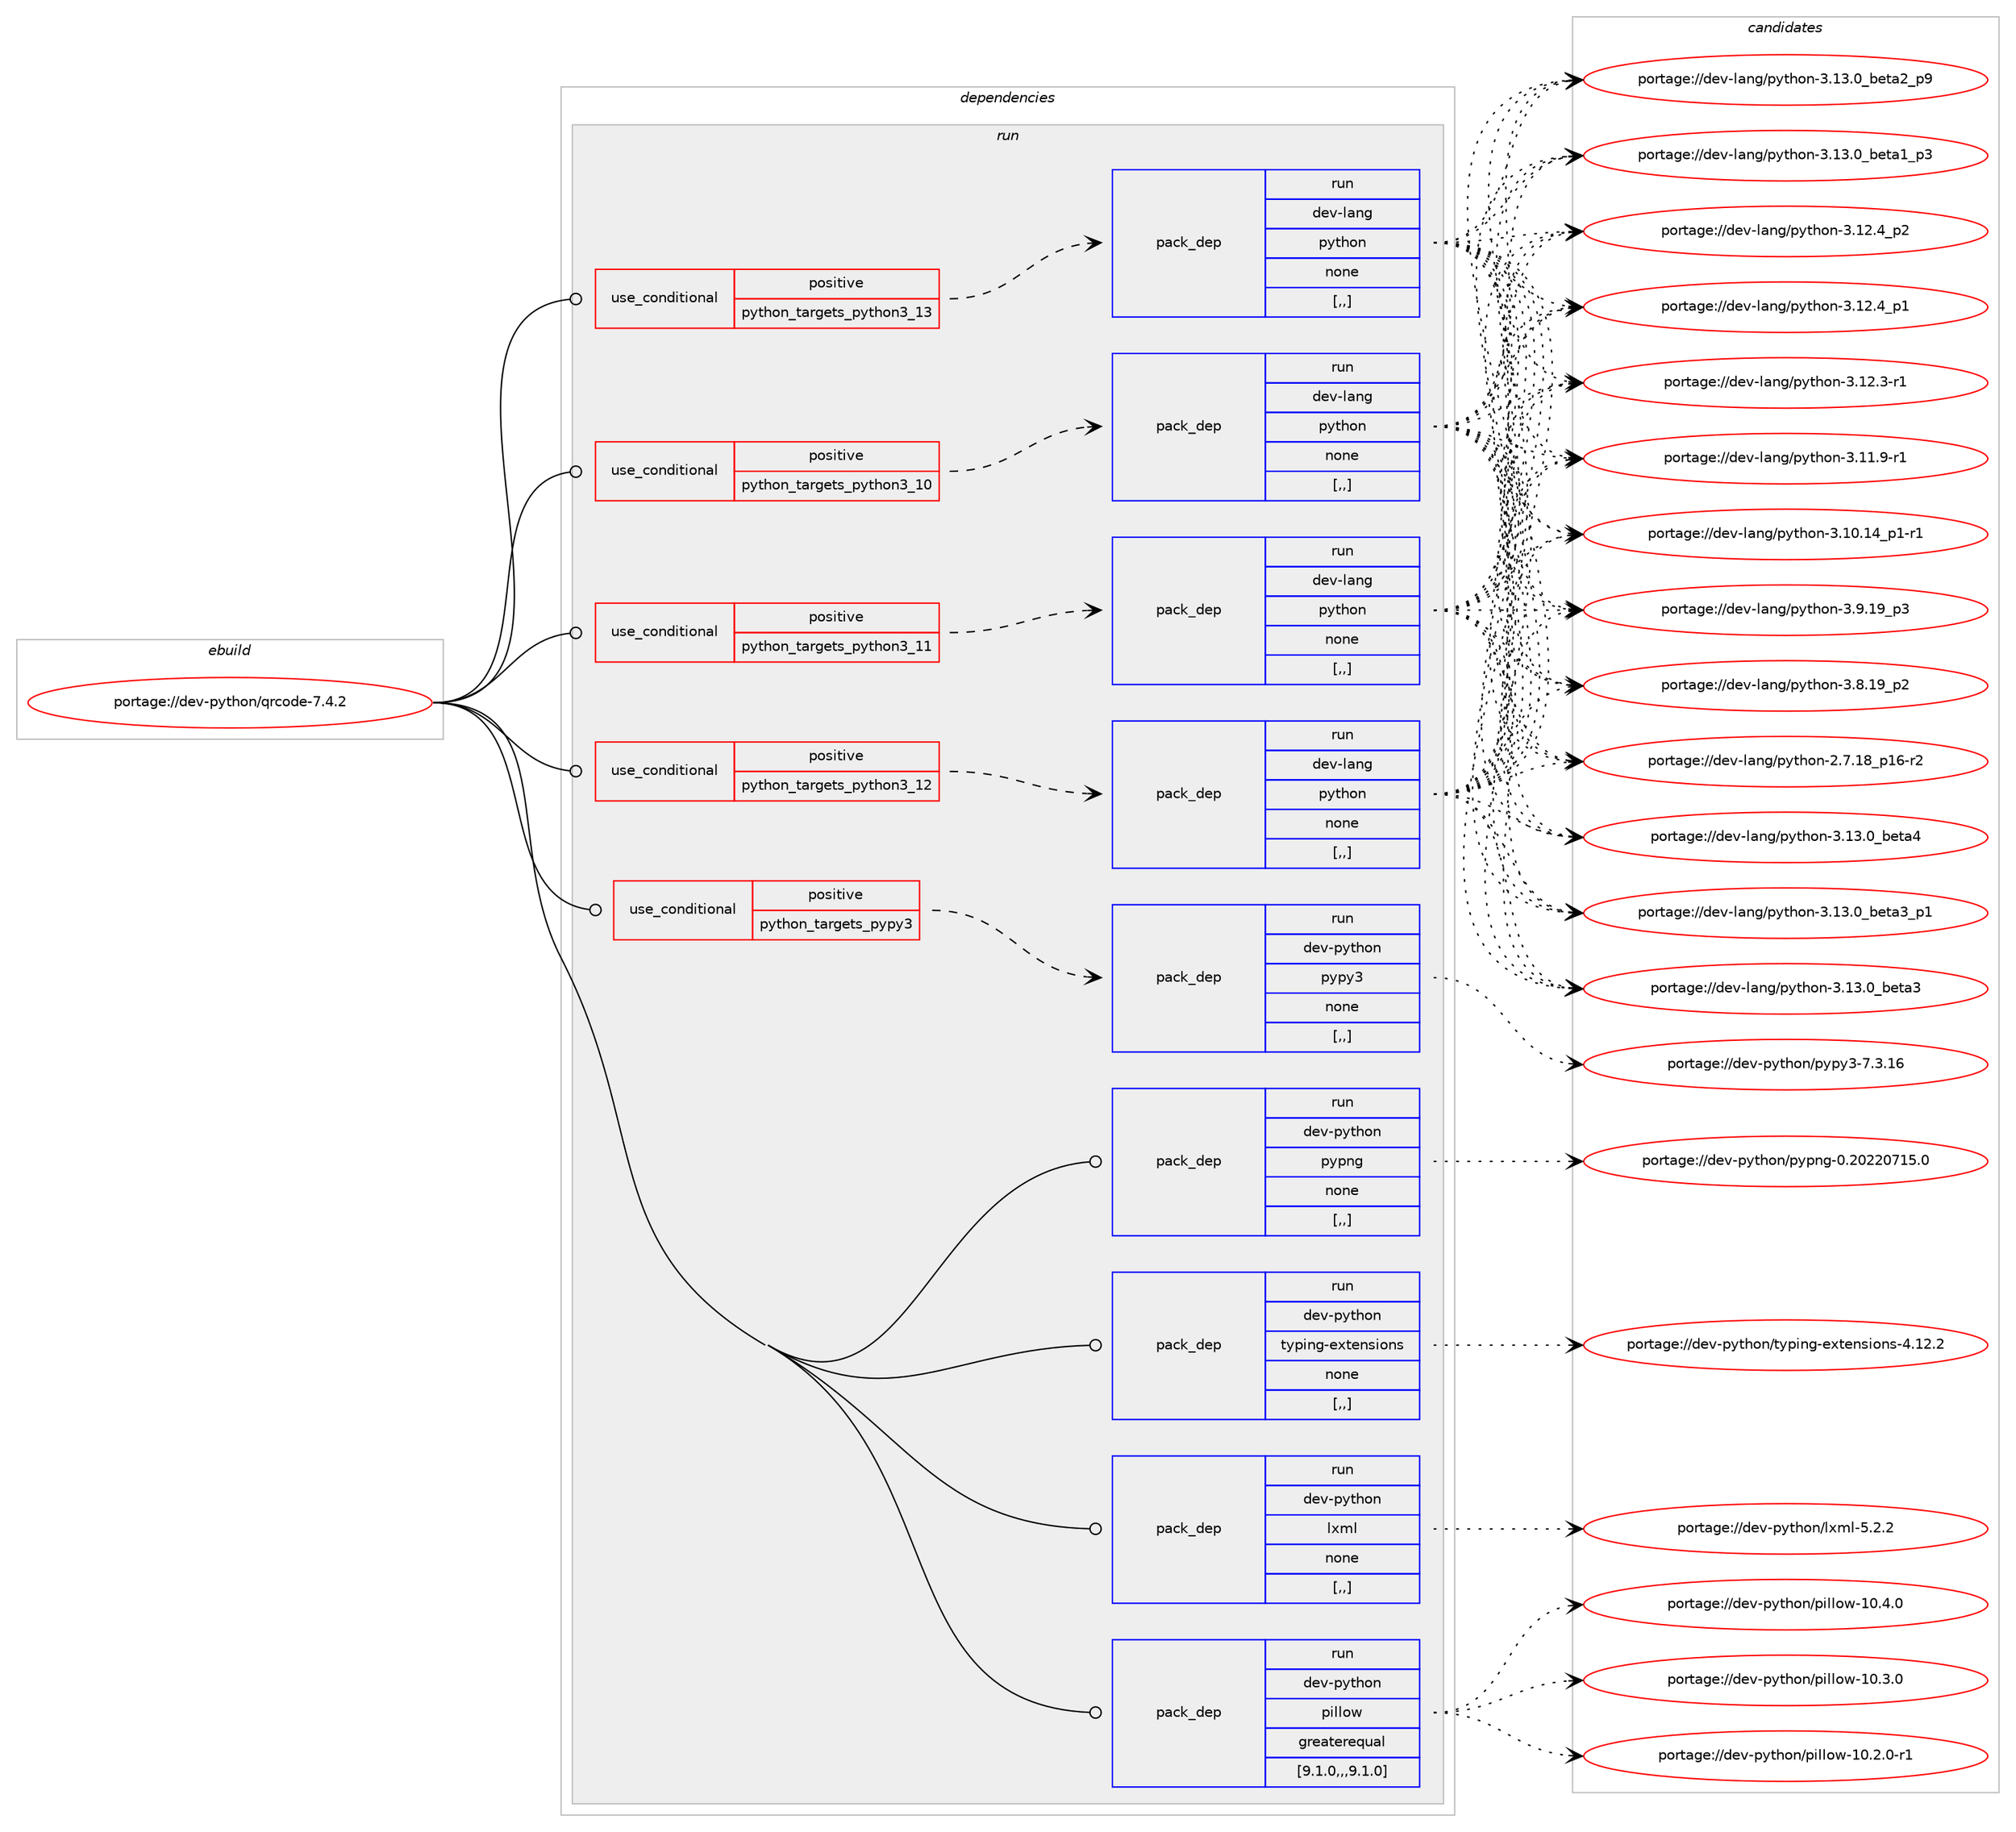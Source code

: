digraph prolog {

# *************
# Graph options
# *************

newrank=true;
concentrate=true;
compound=true;
graph [rankdir=LR,fontname=Helvetica,fontsize=10,ranksep=1.5];#, ranksep=2.5, nodesep=0.2];
edge  [arrowhead=vee];
node  [fontname=Helvetica,fontsize=10];

# **********
# The ebuild
# **********

subgraph cluster_leftcol {
color=gray;
label=<<i>ebuild</i>>;
id [label="portage://dev-python/qrcode-7.4.2", color=red, width=4, href="../dev-python/qrcode-7.4.2.svg"];
}

# ****************
# The dependencies
# ****************

subgraph cluster_midcol {
color=gray;
label=<<i>dependencies</i>>;
subgraph cluster_compile {
fillcolor="#eeeeee";
style=filled;
label=<<i>compile</i>>;
}
subgraph cluster_compileandrun {
fillcolor="#eeeeee";
style=filled;
label=<<i>compile and run</i>>;
}
subgraph cluster_run {
fillcolor="#eeeeee";
style=filled;
label=<<i>run</i>>;
subgraph cond38839 {
dependency161614 [label=<<TABLE BORDER="0" CELLBORDER="1" CELLSPACING="0" CELLPADDING="4"><TR><TD ROWSPAN="3" CELLPADDING="10">use_conditional</TD></TR><TR><TD>positive</TD></TR><TR><TD>python_targets_pypy3</TD></TR></TABLE>>, shape=none, color=red];
subgraph pack121502 {
dependency161615 [label=<<TABLE BORDER="0" CELLBORDER="1" CELLSPACING="0" CELLPADDING="4" WIDTH="220"><TR><TD ROWSPAN="6" CELLPADDING="30">pack_dep</TD></TR><TR><TD WIDTH="110">run</TD></TR><TR><TD>dev-python</TD></TR><TR><TD>pypy3</TD></TR><TR><TD>none</TD></TR><TR><TD>[,,]</TD></TR></TABLE>>, shape=none, color=blue];
}
dependency161614:e -> dependency161615:w [weight=20,style="dashed",arrowhead="vee"];
}
id:e -> dependency161614:w [weight=20,style="solid",arrowhead="odot"];
subgraph cond38840 {
dependency161616 [label=<<TABLE BORDER="0" CELLBORDER="1" CELLSPACING="0" CELLPADDING="4"><TR><TD ROWSPAN="3" CELLPADDING="10">use_conditional</TD></TR><TR><TD>positive</TD></TR><TR><TD>python_targets_python3_10</TD></TR></TABLE>>, shape=none, color=red];
subgraph pack121503 {
dependency161617 [label=<<TABLE BORDER="0" CELLBORDER="1" CELLSPACING="0" CELLPADDING="4" WIDTH="220"><TR><TD ROWSPAN="6" CELLPADDING="30">pack_dep</TD></TR><TR><TD WIDTH="110">run</TD></TR><TR><TD>dev-lang</TD></TR><TR><TD>python</TD></TR><TR><TD>none</TD></TR><TR><TD>[,,]</TD></TR></TABLE>>, shape=none, color=blue];
}
dependency161616:e -> dependency161617:w [weight=20,style="dashed",arrowhead="vee"];
}
id:e -> dependency161616:w [weight=20,style="solid",arrowhead="odot"];
subgraph cond38841 {
dependency161618 [label=<<TABLE BORDER="0" CELLBORDER="1" CELLSPACING="0" CELLPADDING="4"><TR><TD ROWSPAN="3" CELLPADDING="10">use_conditional</TD></TR><TR><TD>positive</TD></TR><TR><TD>python_targets_python3_11</TD></TR></TABLE>>, shape=none, color=red];
subgraph pack121504 {
dependency161619 [label=<<TABLE BORDER="0" CELLBORDER="1" CELLSPACING="0" CELLPADDING="4" WIDTH="220"><TR><TD ROWSPAN="6" CELLPADDING="30">pack_dep</TD></TR><TR><TD WIDTH="110">run</TD></TR><TR><TD>dev-lang</TD></TR><TR><TD>python</TD></TR><TR><TD>none</TD></TR><TR><TD>[,,]</TD></TR></TABLE>>, shape=none, color=blue];
}
dependency161618:e -> dependency161619:w [weight=20,style="dashed",arrowhead="vee"];
}
id:e -> dependency161618:w [weight=20,style="solid",arrowhead="odot"];
subgraph cond38842 {
dependency161620 [label=<<TABLE BORDER="0" CELLBORDER="1" CELLSPACING="0" CELLPADDING="4"><TR><TD ROWSPAN="3" CELLPADDING="10">use_conditional</TD></TR><TR><TD>positive</TD></TR><TR><TD>python_targets_python3_12</TD></TR></TABLE>>, shape=none, color=red];
subgraph pack121505 {
dependency161621 [label=<<TABLE BORDER="0" CELLBORDER="1" CELLSPACING="0" CELLPADDING="4" WIDTH="220"><TR><TD ROWSPAN="6" CELLPADDING="30">pack_dep</TD></TR><TR><TD WIDTH="110">run</TD></TR><TR><TD>dev-lang</TD></TR><TR><TD>python</TD></TR><TR><TD>none</TD></TR><TR><TD>[,,]</TD></TR></TABLE>>, shape=none, color=blue];
}
dependency161620:e -> dependency161621:w [weight=20,style="dashed",arrowhead="vee"];
}
id:e -> dependency161620:w [weight=20,style="solid",arrowhead="odot"];
subgraph cond38843 {
dependency161622 [label=<<TABLE BORDER="0" CELLBORDER="1" CELLSPACING="0" CELLPADDING="4"><TR><TD ROWSPAN="3" CELLPADDING="10">use_conditional</TD></TR><TR><TD>positive</TD></TR><TR><TD>python_targets_python3_13</TD></TR></TABLE>>, shape=none, color=red];
subgraph pack121506 {
dependency161623 [label=<<TABLE BORDER="0" CELLBORDER="1" CELLSPACING="0" CELLPADDING="4" WIDTH="220"><TR><TD ROWSPAN="6" CELLPADDING="30">pack_dep</TD></TR><TR><TD WIDTH="110">run</TD></TR><TR><TD>dev-lang</TD></TR><TR><TD>python</TD></TR><TR><TD>none</TD></TR><TR><TD>[,,]</TD></TR></TABLE>>, shape=none, color=blue];
}
dependency161622:e -> dependency161623:w [weight=20,style="dashed",arrowhead="vee"];
}
id:e -> dependency161622:w [weight=20,style="solid",arrowhead="odot"];
subgraph pack121507 {
dependency161624 [label=<<TABLE BORDER="0" CELLBORDER="1" CELLSPACING="0" CELLPADDING="4" WIDTH="220"><TR><TD ROWSPAN="6" CELLPADDING="30">pack_dep</TD></TR><TR><TD WIDTH="110">run</TD></TR><TR><TD>dev-python</TD></TR><TR><TD>lxml</TD></TR><TR><TD>none</TD></TR><TR><TD>[,,]</TD></TR></TABLE>>, shape=none, color=blue];
}
id:e -> dependency161624:w [weight=20,style="solid",arrowhead="odot"];
subgraph pack121508 {
dependency161625 [label=<<TABLE BORDER="0" CELLBORDER="1" CELLSPACING="0" CELLPADDING="4" WIDTH="220"><TR><TD ROWSPAN="6" CELLPADDING="30">pack_dep</TD></TR><TR><TD WIDTH="110">run</TD></TR><TR><TD>dev-python</TD></TR><TR><TD>pillow</TD></TR><TR><TD>greaterequal</TD></TR><TR><TD>[9.1.0,,,9.1.0]</TD></TR></TABLE>>, shape=none, color=blue];
}
id:e -> dependency161625:w [weight=20,style="solid",arrowhead="odot"];
subgraph pack121509 {
dependency161626 [label=<<TABLE BORDER="0" CELLBORDER="1" CELLSPACING="0" CELLPADDING="4" WIDTH="220"><TR><TD ROWSPAN="6" CELLPADDING="30">pack_dep</TD></TR><TR><TD WIDTH="110">run</TD></TR><TR><TD>dev-python</TD></TR><TR><TD>pypng</TD></TR><TR><TD>none</TD></TR><TR><TD>[,,]</TD></TR></TABLE>>, shape=none, color=blue];
}
id:e -> dependency161626:w [weight=20,style="solid",arrowhead="odot"];
subgraph pack121510 {
dependency161627 [label=<<TABLE BORDER="0" CELLBORDER="1" CELLSPACING="0" CELLPADDING="4" WIDTH="220"><TR><TD ROWSPAN="6" CELLPADDING="30">pack_dep</TD></TR><TR><TD WIDTH="110">run</TD></TR><TR><TD>dev-python</TD></TR><TR><TD>typing-extensions</TD></TR><TR><TD>none</TD></TR><TR><TD>[,,]</TD></TR></TABLE>>, shape=none, color=blue];
}
id:e -> dependency161627:w [weight=20,style="solid",arrowhead="odot"];
}
}

# **************
# The candidates
# **************

subgraph cluster_choices {
rank=same;
color=gray;
label=<<i>candidates</i>>;

subgraph choice121502 {
color=black;
nodesep=1;
choice10010111845112121116104111110471121211121215145554651464954 [label="portage://dev-python/pypy3-7.3.16", color=red, width=4,href="../dev-python/pypy3-7.3.16.svg"];
dependency161615:e -> choice10010111845112121116104111110471121211121215145554651464954:w [style=dotted,weight="100"];
}
subgraph choice121503 {
color=black;
nodesep=1;
choice1001011184510897110103471121211161041111104551464951464895981011169752 [label="portage://dev-lang/python-3.13.0_beta4", color=red, width=4,href="../dev-lang/python-3.13.0_beta4.svg"];
choice10010111845108971101034711212111610411111045514649514648959810111697519511249 [label="portage://dev-lang/python-3.13.0_beta3_p1", color=red, width=4,href="../dev-lang/python-3.13.0_beta3_p1.svg"];
choice1001011184510897110103471121211161041111104551464951464895981011169751 [label="portage://dev-lang/python-3.13.0_beta3", color=red, width=4,href="../dev-lang/python-3.13.0_beta3.svg"];
choice10010111845108971101034711212111610411111045514649514648959810111697509511257 [label="portage://dev-lang/python-3.13.0_beta2_p9", color=red, width=4,href="../dev-lang/python-3.13.0_beta2_p9.svg"];
choice10010111845108971101034711212111610411111045514649514648959810111697499511251 [label="portage://dev-lang/python-3.13.0_beta1_p3", color=red, width=4,href="../dev-lang/python-3.13.0_beta1_p3.svg"];
choice100101118451089711010347112121116104111110455146495046529511250 [label="portage://dev-lang/python-3.12.4_p2", color=red, width=4,href="../dev-lang/python-3.12.4_p2.svg"];
choice100101118451089711010347112121116104111110455146495046529511249 [label="portage://dev-lang/python-3.12.4_p1", color=red, width=4,href="../dev-lang/python-3.12.4_p1.svg"];
choice100101118451089711010347112121116104111110455146495046514511449 [label="portage://dev-lang/python-3.12.3-r1", color=red, width=4,href="../dev-lang/python-3.12.3-r1.svg"];
choice100101118451089711010347112121116104111110455146494946574511449 [label="portage://dev-lang/python-3.11.9-r1", color=red, width=4,href="../dev-lang/python-3.11.9-r1.svg"];
choice100101118451089711010347112121116104111110455146494846495295112494511449 [label="portage://dev-lang/python-3.10.14_p1-r1", color=red, width=4,href="../dev-lang/python-3.10.14_p1-r1.svg"];
choice100101118451089711010347112121116104111110455146574649579511251 [label="portage://dev-lang/python-3.9.19_p3", color=red, width=4,href="../dev-lang/python-3.9.19_p3.svg"];
choice100101118451089711010347112121116104111110455146564649579511250 [label="portage://dev-lang/python-3.8.19_p2", color=red, width=4,href="../dev-lang/python-3.8.19_p2.svg"];
choice100101118451089711010347112121116104111110455046554649569511249544511450 [label="portage://dev-lang/python-2.7.18_p16-r2", color=red, width=4,href="../dev-lang/python-2.7.18_p16-r2.svg"];
dependency161617:e -> choice1001011184510897110103471121211161041111104551464951464895981011169752:w [style=dotted,weight="100"];
dependency161617:e -> choice10010111845108971101034711212111610411111045514649514648959810111697519511249:w [style=dotted,weight="100"];
dependency161617:e -> choice1001011184510897110103471121211161041111104551464951464895981011169751:w [style=dotted,weight="100"];
dependency161617:e -> choice10010111845108971101034711212111610411111045514649514648959810111697509511257:w [style=dotted,weight="100"];
dependency161617:e -> choice10010111845108971101034711212111610411111045514649514648959810111697499511251:w [style=dotted,weight="100"];
dependency161617:e -> choice100101118451089711010347112121116104111110455146495046529511250:w [style=dotted,weight="100"];
dependency161617:e -> choice100101118451089711010347112121116104111110455146495046529511249:w [style=dotted,weight="100"];
dependency161617:e -> choice100101118451089711010347112121116104111110455146495046514511449:w [style=dotted,weight="100"];
dependency161617:e -> choice100101118451089711010347112121116104111110455146494946574511449:w [style=dotted,weight="100"];
dependency161617:e -> choice100101118451089711010347112121116104111110455146494846495295112494511449:w [style=dotted,weight="100"];
dependency161617:e -> choice100101118451089711010347112121116104111110455146574649579511251:w [style=dotted,weight="100"];
dependency161617:e -> choice100101118451089711010347112121116104111110455146564649579511250:w [style=dotted,weight="100"];
dependency161617:e -> choice100101118451089711010347112121116104111110455046554649569511249544511450:w [style=dotted,weight="100"];
}
subgraph choice121504 {
color=black;
nodesep=1;
choice1001011184510897110103471121211161041111104551464951464895981011169752 [label="portage://dev-lang/python-3.13.0_beta4", color=red, width=4,href="../dev-lang/python-3.13.0_beta4.svg"];
choice10010111845108971101034711212111610411111045514649514648959810111697519511249 [label="portage://dev-lang/python-3.13.0_beta3_p1", color=red, width=4,href="../dev-lang/python-3.13.0_beta3_p1.svg"];
choice1001011184510897110103471121211161041111104551464951464895981011169751 [label="portage://dev-lang/python-3.13.0_beta3", color=red, width=4,href="../dev-lang/python-3.13.0_beta3.svg"];
choice10010111845108971101034711212111610411111045514649514648959810111697509511257 [label="portage://dev-lang/python-3.13.0_beta2_p9", color=red, width=4,href="../dev-lang/python-3.13.0_beta2_p9.svg"];
choice10010111845108971101034711212111610411111045514649514648959810111697499511251 [label="portage://dev-lang/python-3.13.0_beta1_p3", color=red, width=4,href="../dev-lang/python-3.13.0_beta1_p3.svg"];
choice100101118451089711010347112121116104111110455146495046529511250 [label="portage://dev-lang/python-3.12.4_p2", color=red, width=4,href="../dev-lang/python-3.12.4_p2.svg"];
choice100101118451089711010347112121116104111110455146495046529511249 [label="portage://dev-lang/python-3.12.4_p1", color=red, width=4,href="../dev-lang/python-3.12.4_p1.svg"];
choice100101118451089711010347112121116104111110455146495046514511449 [label="portage://dev-lang/python-3.12.3-r1", color=red, width=4,href="../dev-lang/python-3.12.3-r1.svg"];
choice100101118451089711010347112121116104111110455146494946574511449 [label="portage://dev-lang/python-3.11.9-r1", color=red, width=4,href="../dev-lang/python-3.11.9-r1.svg"];
choice100101118451089711010347112121116104111110455146494846495295112494511449 [label="portage://dev-lang/python-3.10.14_p1-r1", color=red, width=4,href="../dev-lang/python-3.10.14_p1-r1.svg"];
choice100101118451089711010347112121116104111110455146574649579511251 [label="portage://dev-lang/python-3.9.19_p3", color=red, width=4,href="../dev-lang/python-3.9.19_p3.svg"];
choice100101118451089711010347112121116104111110455146564649579511250 [label="portage://dev-lang/python-3.8.19_p2", color=red, width=4,href="../dev-lang/python-3.8.19_p2.svg"];
choice100101118451089711010347112121116104111110455046554649569511249544511450 [label="portage://dev-lang/python-2.7.18_p16-r2", color=red, width=4,href="../dev-lang/python-2.7.18_p16-r2.svg"];
dependency161619:e -> choice1001011184510897110103471121211161041111104551464951464895981011169752:w [style=dotted,weight="100"];
dependency161619:e -> choice10010111845108971101034711212111610411111045514649514648959810111697519511249:w [style=dotted,weight="100"];
dependency161619:e -> choice1001011184510897110103471121211161041111104551464951464895981011169751:w [style=dotted,weight="100"];
dependency161619:e -> choice10010111845108971101034711212111610411111045514649514648959810111697509511257:w [style=dotted,weight="100"];
dependency161619:e -> choice10010111845108971101034711212111610411111045514649514648959810111697499511251:w [style=dotted,weight="100"];
dependency161619:e -> choice100101118451089711010347112121116104111110455146495046529511250:w [style=dotted,weight="100"];
dependency161619:e -> choice100101118451089711010347112121116104111110455146495046529511249:w [style=dotted,weight="100"];
dependency161619:e -> choice100101118451089711010347112121116104111110455146495046514511449:w [style=dotted,weight="100"];
dependency161619:e -> choice100101118451089711010347112121116104111110455146494946574511449:w [style=dotted,weight="100"];
dependency161619:e -> choice100101118451089711010347112121116104111110455146494846495295112494511449:w [style=dotted,weight="100"];
dependency161619:e -> choice100101118451089711010347112121116104111110455146574649579511251:w [style=dotted,weight="100"];
dependency161619:e -> choice100101118451089711010347112121116104111110455146564649579511250:w [style=dotted,weight="100"];
dependency161619:e -> choice100101118451089711010347112121116104111110455046554649569511249544511450:w [style=dotted,weight="100"];
}
subgraph choice121505 {
color=black;
nodesep=1;
choice1001011184510897110103471121211161041111104551464951464895981011169752 [label="portage://dev-lang/python-3.13.0_beta4", color=red, width=4,href="../dev-lang/python-3.13.0_beta4.svg"];
choice10010111845108971101034711212111610411111045514649514648959810111697519511249 [label="portage://dev-lang/python-3.13.0_beta3_p1", color=red, width=4,href="../dev-lang/python-3.13.0_beta3_p1.svg"];
choice1001011184510897110103471121211161041111104551464951464895981011169751 [label="portage://dev-lang/python-3.13.0_beta3", color=red, width=4,href="../dev-lang/python-3.13.0_beta3.svg"];
choice10010111845108971101034711212111610411111045514649514648959810111697509511257 [label="portage://dev-lang/python-3.13.0_beta2_p9", color=red, width=4,href="../dev-lang/python-3.13.0_beta2_p9.svg"];
choice10010111845108971101034711212111610411111045514649514648959810111697499511251 [label="portage://dev-lang/python-3.13.0_beta1_p3", color=red, width=4,href="../dev-lang/python-3.13.0_beta1_p3.svg"];
choice100101118451089711010347112121116104111110455146495046529511250 [label="portage://dev-lang/python-3.12.4_p2", color=red, width=4,href="../dev-lang/python-3.12.4_p2.svg"];
choice100101118451089711010347112121116104111110455146495046529511249 [label="portage://dev-lang/python-3.12.4_p1", color=red, width=4,href="../dev-lang/python-3.12.4_p1.svg"];
choice100101118451089711010347112121116104111110455146495046514511449 [label="portage://dev-lang/python-3.12.3-r1", color=red, width=4,href="../dev-lang/python-3.12.3-r1.svg"];
choice100101118451089711010347112121116104111110455146494946574511449 [label="portage://dev-lang/python-3.11.9-r1", color=red, width=4,href="../dev-lang/python-3.11.9-r1.svg"];
choice100101118451089711010347112121116104111110455146494846495295112494511449 [label="portage://dev-lang/python-3.10.14_p1-r1", color=red, width=4,href="../dev-lang/python-3.10.14_p1-r1.svg"];
choice100101118451089711010347112121116104111110455146574649579511251 [label="portage://dev-lang/python-3.9.19_p3", color=red, width=4,href="../dev-lang/python-3.9.19_p3.svg"];
choice100101118451089711010347112121116104111110455146564649579511250 [label="portage://dev-lang/python-3.8.19_p2", color=red, width=4,href="../dev-lang/python-3.8.19_p2.svg"];
choice100101118451089711010347112121116104111110455046554649569511249544511450 [label="portage://dev-lang/python-2.7.18_p16-r2", color=red, width=4,href="../dev-lang/python-2.7.18_p16-r2.svg"];
dependency161621:e -> choice1001011184510897110103471121211161041111104551464951464895981011169752:w [style=dotted,weight="100"];
dependency161621:e -> choice10010111845108971101034711212111610411111045514649514648959810111697519511249:w [style=dotted,weight="100"];
dependency161621:e -> choice1001011184510897110103471121211161041111104551464951464895981011169751:w [style=dotted,weight="100"];
dependency161621:e -> choice10010111845108971101034711212111610411111045514649514648959810111697509511257:w [style=dotted,weight="100"];
dependency161621:e -> choice10010111845108971101034711212111610411111045514649514648959810111697499511251:w [style=dotted,weight="100"];
dependency161621:e -> choice100101118451089711010347112121116104111110455146495046529511250:w [style=dotted,weight="100"];
dependency161621:e -> choice100101118451089711010347112121116104111110455146495046529511249:w [style=dotted,weight="100"];
dependency161621:e -> choice100101118451089711010347112121116104111110455146495046514511449:w [style=dotted,weight="100"];
dependency161621:e -> choice100101118451089711010347112121116104111110455146494946574511449:w [style=dotted,weight="100"];
dependency161621:e -> choice100101118451089711010347112121116104111110455146494846495295112494511449:w [style=dotted,weight="100"];
dependency161621:e -> choice100101118451089711010347112121116104111110455146574649579511251:w [style=dotted,weight="100"];
dependency161621:e -> choice100101118451089711010347112121116104111110455146564649579511250:w [style=dotted,weight="100"];
dependency161621:e -> choice100101118451089711010347112121116104111110455046554649569511249544511450:w [style=dotted,weight="100"];
}
subgraph choice121506 {
color=black;
nodesep=1;
choice1001011184510897110103471121211161041111104551464951464895981011169752 [label="portage://dev-lang/python-3.13.0_beta4", color=red, width=4,href="../dev-lang/python-3.13.0_beta4.svg"];
choice10010111845108971101034711212111610411111045514649514648959810111697519511249 [label="portage://dev-lang/python-3.13.0_beta3_p1", color=red, width=4,href="../dev-lang/python-3.13.0_beta3_p1.svg"];
choice1001011184510897110103471121211161041111104551464951464895981011169751 [label="portage://dev-lang/python-3.13.0_beta3", color=red, width=4,href="../dev-lang/python-3.13.0_beta3.svg"];
choice10010111845108971101034711212111610411111045514649514648959810111697509511257 [label="portage://dev-lang/python-3.13.0_beta2_p9", color=red, width=4,href="../dev-lang/python-3.13.0_beta2_p9.svg"];
choice10010111845108971101034711212111610411111045514649514648959810111697499511251 [label="portage://dev-lang/python-3.13.0_beta1_p3", color=red, width=4,href="../dev-lang/python-3.13.0_beta1_p3.svg"];
choice100101118451089711010347112121116104111110455146495046529511250 [label="portage://dev-lang/python-3.12.4_p2", color=red, width=4,href="../dev-lang/python-3.12.4_p2.svg"];
choice100101118451089711010347112121116104111110455146495046529511249 [label="portage://dev-lang/python-3.12.4_p1", color=red, width=4,href="../dev-lang/python-3.12.4_p1.svg"];
choice100101118451089711010347112121116104111110455146495046514511449 [label="portage://dev-lang/python-3.12.3-r1", color=red, width=4,href="../dev-lang/python-3.12.3-r1.svg"];
choice100101118451089711010347112121116104111110455146494946574511449 [label="portage://dev-lang/python-3.11.9-r1", color=red, width=4,href="../dev-lang/python-3.11.9-r1.svg"];
choice100101118451089711010347112121116104111110455146494846495295112494511449 [label="portage://dev-lang/python-3.10.14_p1-r1", color=red, width=4,href="../dev-lang/python-3.10.14_p1-r1.svg"];
choice100101118451089711010347112121116104111110455146574649579511251 [label="portage://dev-lang/python-3.9.19_p3", color=red, width=4,href="../dev-lang/python-3.9.19_p3.svg"];
choice100101118451089711010347112121116104111110455146564649579511250 [label="portage://dev-lang/python-3.8.19_p2", color=red, width=4,href="../dev-lang/python-3.8.19_p2.svg"];
choice100101118451089711010347112121116104111110455046554649569511249544511450 [label="portage://dev-lang/python-2.7.18_p16-r2", color=red, width=4,href="../dev-lang/python-2.7.18_p16-r2.svg"];
dependency161623:e -> choice1001011184510897110103471121211161041111104551464951464895981011169752:w [style=dotted,weight="100"];
dependency161623:e -> choice10010111845108971101034711212111610411111045514649514648959810111697519511249:w [style=dotted,weight="100"];
dependency161623:e -> choice1001011184510897110103471121211161041111104551464951464895981011169751:w [style=dotted,weight="100"];
dependency161623:e -> choice10010111845108971101034711212111610411111045514649514648959810111697509511257:w [style=dotted,weight="100"];
dependency161623:e -> choice10010111845108971101034711212111610411111045514649514648959810111697499511251:w [style=dotted,weight="100"];
dependency161623:e -> choice100101118451089711010347112121116104111110455146495046529511250:w [style=dotted,weight="100"];
dependency161623:e -> choice100101118451089711010347112121116104111110455146495046529511249:w [style=dotted,weight="100"];
dependency161623:e -> choice100101118451089711010347112121116104111110455146495046514511449:w [style=dotted,weight="100"];
dependency161623:e -> choice100101118451089711010347112121116104111110455146494946574511449:w [style=dotted,weight="100"];
dependency161623:e -> choice100101118451089711010347112121116104111110455146494846495295112494511449:w [style=dotted,weight="100"];
dependency161623:e -> choice100101118451089711010347112121116104111110455146574649579511251:w [style=dotted,weight="100"];
dependency161623:e -> choice100101118451089711010347112121116104111110455146564649579511250:w [style=dotted,weight="100"];
dependency161623:e -> choice100101118451089711010347112121116104111110455046554649569511249544511450:w [style=dotted,weight="100"];
}
subgraph choice121507 {
color=black;
nodesep=1;
choice1001011184511212111610411111047108120109108455346504650 [label="portage://dev-python/lxml-5.2.2", color=red, width=4,href="../dev-python/lxml-5.2.2.svg"];
dependency161624:e -> choice1001011184511212111610411111047108120109108455346504650:w [style=dotted,weight="100"];
}
subgraph choice121508 {
color=black;
nodesep=1;
choice100101118451121211161041111104711210510810811111945494846524648 [label="portage://dev-python/pillow-10.4.0", color=red, width=4,href="../dev-python/pillow-10.4.0.svg"];
choice100101118451121211161041111104711210510810811111945494846514648 [label="portage://dev-python/pillow-10.3.0", color=red, width=4,href="../dev-python/pillow-10.3.0.svg"];
choice1001011184511212111610411111047112105108108111119454948465046484511449 [label="portage://dev-python/pillow-10.2.0-r1", color=red, width=4,href="../dev-python/pillow-10.2.0-r1.svg"];
dependency161625:e -> choice100101118451121211161041111104711210510810811111945494846524648:w [style=dotted,weight="100"];
dependency161625:e -> choice100101118451121211161041111104711210510810811111945494846514648:w [style=dotted,weight="100"];
dependency161625:e -> choice1001011184511212111610411111047112105108108111119454948465046484511449:w [style=dotted,weight="100"];
}
subgraph choice121509 {
color=black;
nodesep=1;
choice100101118451121211161041111104711212111211010345484650485050485549534648 [label="portage://dev-python/pypng-0.20220715.0", color=red, width=4,href="../dev-python/pypng-0.20220715.0.svg"];
dependency161626:e -> choice100101118451121211161041111104711212111211010345484650485050485549534648:w [style=dotted,weight="100"];
}
subgraph choice121510 {
color=black;
nodesep=1;
choice10010111845112121116104111110471161211121051101034510112011610111011510511111011545524649504650 [label="portage://dev-python/typing-extensions-4.12.2", color=red, width=4,href="../dev-python/typing-extensions-4.12.2.svg"];
dependency161627:e -> choice10010111845112121116104111110471161211121051101034510112011610111011510511111011545524649504650:w [style=dotted,weight="100"];
}
}

}
